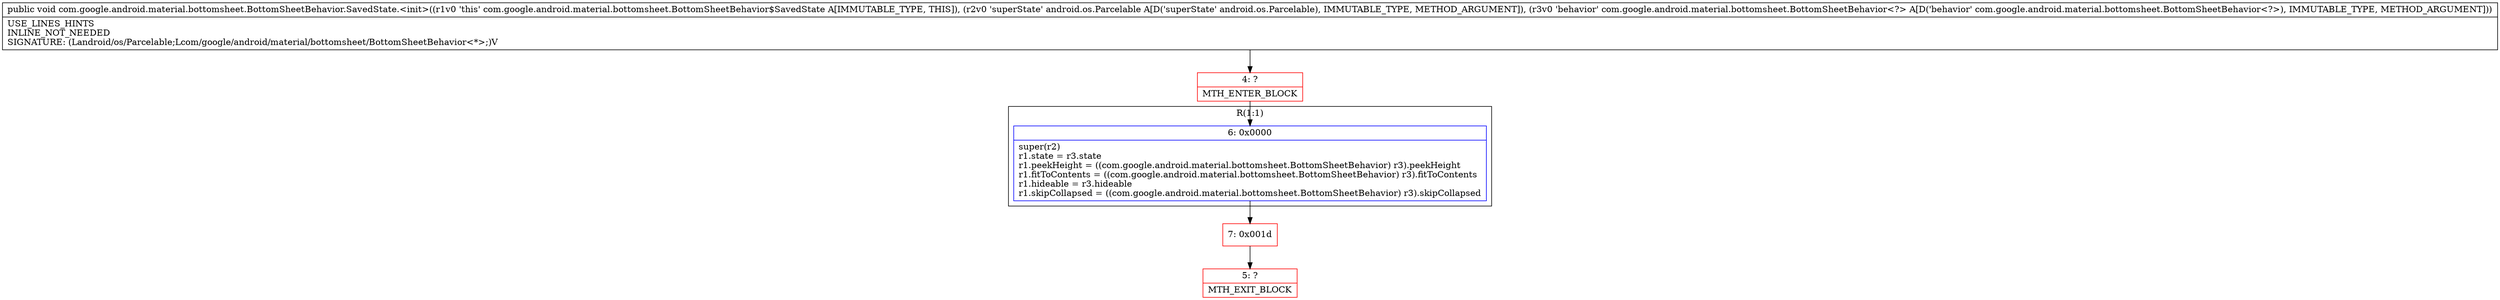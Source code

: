 digraph "CFG forcom.google.android.material.bottomsheet.BottomSheetBehavior.SavedState.\<init\>(Landroid\/os\/Parcelable;Lcom\/google\/android\/material\/bottomsheet\/BottomSheetBehavior;)V" {
subgraph cluster_Region_449984056 {
label = "R(1:1)";
node [shape=record,color=blue];
Node_6 [shape=record,label="{6\:\ 0x0000|super(r2)\lr1.state = r3.state\lr1.peekHeight = ((com.google.android.material.bottomsheet.BottomSheetBehavior) r3).peekHeight\lr1.fitToContents = ((com.google.android.material.bottomsheet.BottomSheetBehavior) r3).fitToContents\lr1.hideable = r3.hideable\lr1.skipCollapsed = ((com.google.android.material.bottomsheet.BottomSheetBehavior) r3).skipCollapsed\l}"];
}
Node_4 [shape=record,color=red,label="{4\:\ ?|MTH_ENTER_BLOCK\l}"];
Node_7 [shape=record,color=red,label="{7\:\ 0x001d}"];
Node_5 [shape=record,color=red,label="{5\:\ ?|MTH_EXIT_BLOCK\l}"];
MethodNode[shape=record,label="{public void com.google.android.material.bottomsheet.BottomSheetBehavior.SavedState.\<init\>((r1v0 'this' com.google.android.material.bottomsheet.BottomSheetBehavior$SavedState A[IMMUTABLE_TYPE, THIS]), (r2v0 'superState' android.os.Parcelable A[D('superState' android.os.Parcelable), IMMUTABLE_TYPE, METHOD_ARGUMENT]), (r3v0 'behavior' com.google.android.material.bottomsheet.BottomSheetBehavior\<?\> A[D('behavior' com.google.android.material.bottomsheet.BottomSheetBehavior\<?\>), IMMUTABLE_TYPE, METHOD_ARGUMENT]))  | USE_LINES_HINTS\lINLINE_NOT_NEEDED\lSIGNATURE: (Landroid\/os\/Parcelable;Lcom\/google\/android\/material\/bottomsheet\/BottomSheetBehavior\<*\>;)V\l}"];
MethodNode -> Node_4;Node_6 -> Node_7;
Node_4 -> Node_6;
Node_7 -> Node_5;
}

